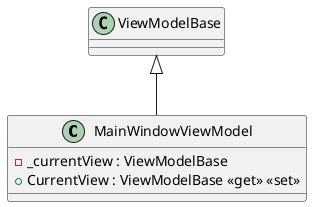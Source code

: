 @startuml
class MainWindowViewModel {
    - _currentView : ViewModelBase
    + CurrentView : ViewModelBase <<get>> <<set>>
}
ViewModelBase <|-- MainWindowViewModel
@enduml
